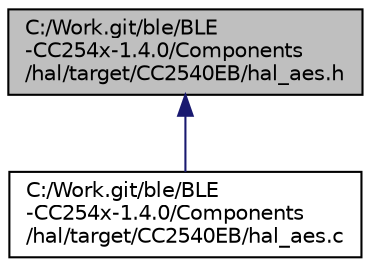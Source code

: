 digraph "C:/Work.git/ble/BLE-CC254x-1.4.0/Components/hal/target/CC2540EB/hal_aes.h"
{
  edge [fontname="Helvetica",fontsize="10",labelfontname="Helvetica",labelfontsize="10"];
  node [fontname="Helvetica",fontsize="10",shape=record];
  Node1 [label="C:/Work.git/ble/BLE\l-CC254x-1.4.0/Components\l/hal/target/CC2540EB/hal_aes.h",height=0.2,width=0.4,color="black", fillcolor="grey75", style="filled" fontcolor="black"];
  Node1 -> Node2 [dir="back",color="midnightblue",fontsize="10",style="solid",fontname="Helvetica"];
  Node2 [label="C:/Work.git/ble/BLE\l-CC254x-1.4.0/Components\l/hal/target/CC2540EB/hal_aes.c",height=0.2,width=0.4,color="black", fillcolor="white", style="filled",URL="$_c_c2540_e_b_2hal__aes_8c.html"];
}
